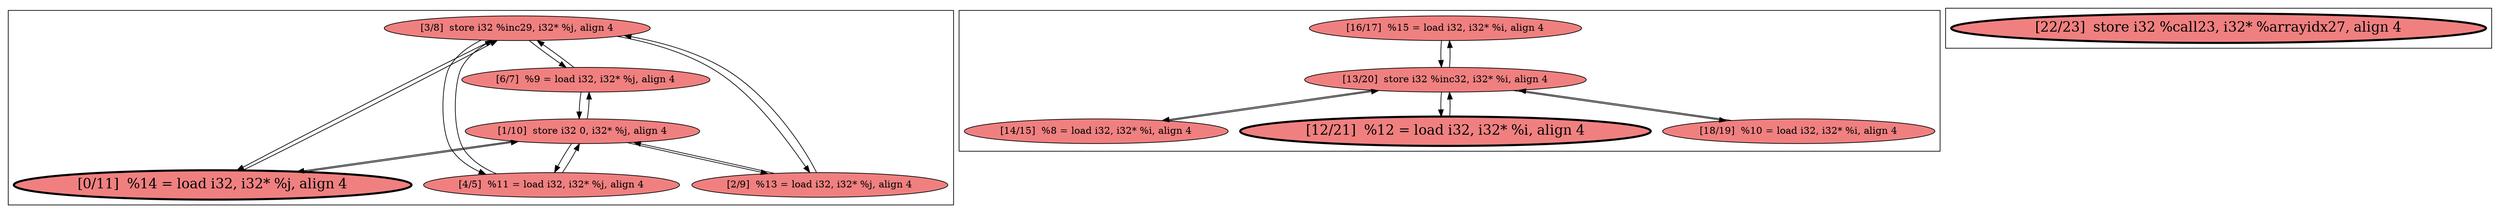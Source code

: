 
digraph G {



node443->node441 [ ]
node441->node443 [ ]
node449->node452 [ ]
node452->node449 [ ]
node446->node441 [ ]
node441->node446 [ ]
node452->node451 [ ]
node443->node442 [ ]
node442->node446 [ ]
node446->node442 [ ]
node451->node452 [ ]
node446->node444 [ ]
node452->node448 [ ]
node442->node443 [ ]
node448->node452 [ ]
node444->node446 [ ]
node452->node450 [ ]
node450->node452 [ ]
node443->node445 [ ]
node443->node444 [ ]
node446->node445 [ ]
node444->node443 [ ]
node445->node443 [ ]
node445->node446 [ ]


subgraph cluster2 {


node451 [penwidth=3.0,fontsize=20,fillcolor=lightcoral,label="[12/21]  %12 = load i32, i32* %i, align 4",shape=ellipse,style=filled ]
node450 [fillcolor=lightcoral,label="[14/15]  %8 = load i32, i32* %i, align 4",shape=ellipse,style=filled ]
node452 [fillcolor=lightcoral,label="[13/20]  store i32 %inc32, i32* %i, align 4",shape=ellipse,style=filled ]
node448 [fillcolor=lightcoral,label="[18/19]  %10 = load i32, i32* %i, align 4",shape=ellipse,style=filled ]
node449 [fillcolor=lightcoral,label="[16/17]  %15 = load i32, i32* %i, align 4",shape=ellipse,style=filled ]



}

subgraph cluster0 {


node446 [fillcolor=lightcoral,label="[1/10]  store i32 0, i32* %j, align 4",shape=ellipse,style=filled ]
node444 [fillcolor=lightcoral,label="[2/9]  %13 = load i32, i32* %j, align 4",shape=ellipse,style=filled ]
node443 [fillcolor=lightcoral,label="[3/8]  store i32 %inc29, i32* %j, align 4",shape=ellipse,style=filled ]
node441 [fillcolor=lightcoral,label="[6/7]  %9 = load i32, i32* %j, align 4",shape=ellipse,style=filled ]
node445 [penwidth=3.0,fontsize=20,fillcolor=lightcoral,label="[0/11]  %14 = load i32, i32* %j, align 4",shape=ellipse,style=filled ]
node442 [fillcolor=lightcoral,label="[4/5]  %11 = load i32, i32* %j, align 4",shape=ellipse,style=filled ]



}

subgraph cluster1 {


node447 [penwidth=3.0,fontsize=20,fillcolor=lightcoral,label="[22/23]  store i32 %call23, i32* %arrayidx27, align 4",shape=ellipse,style=filled ]



}

}
